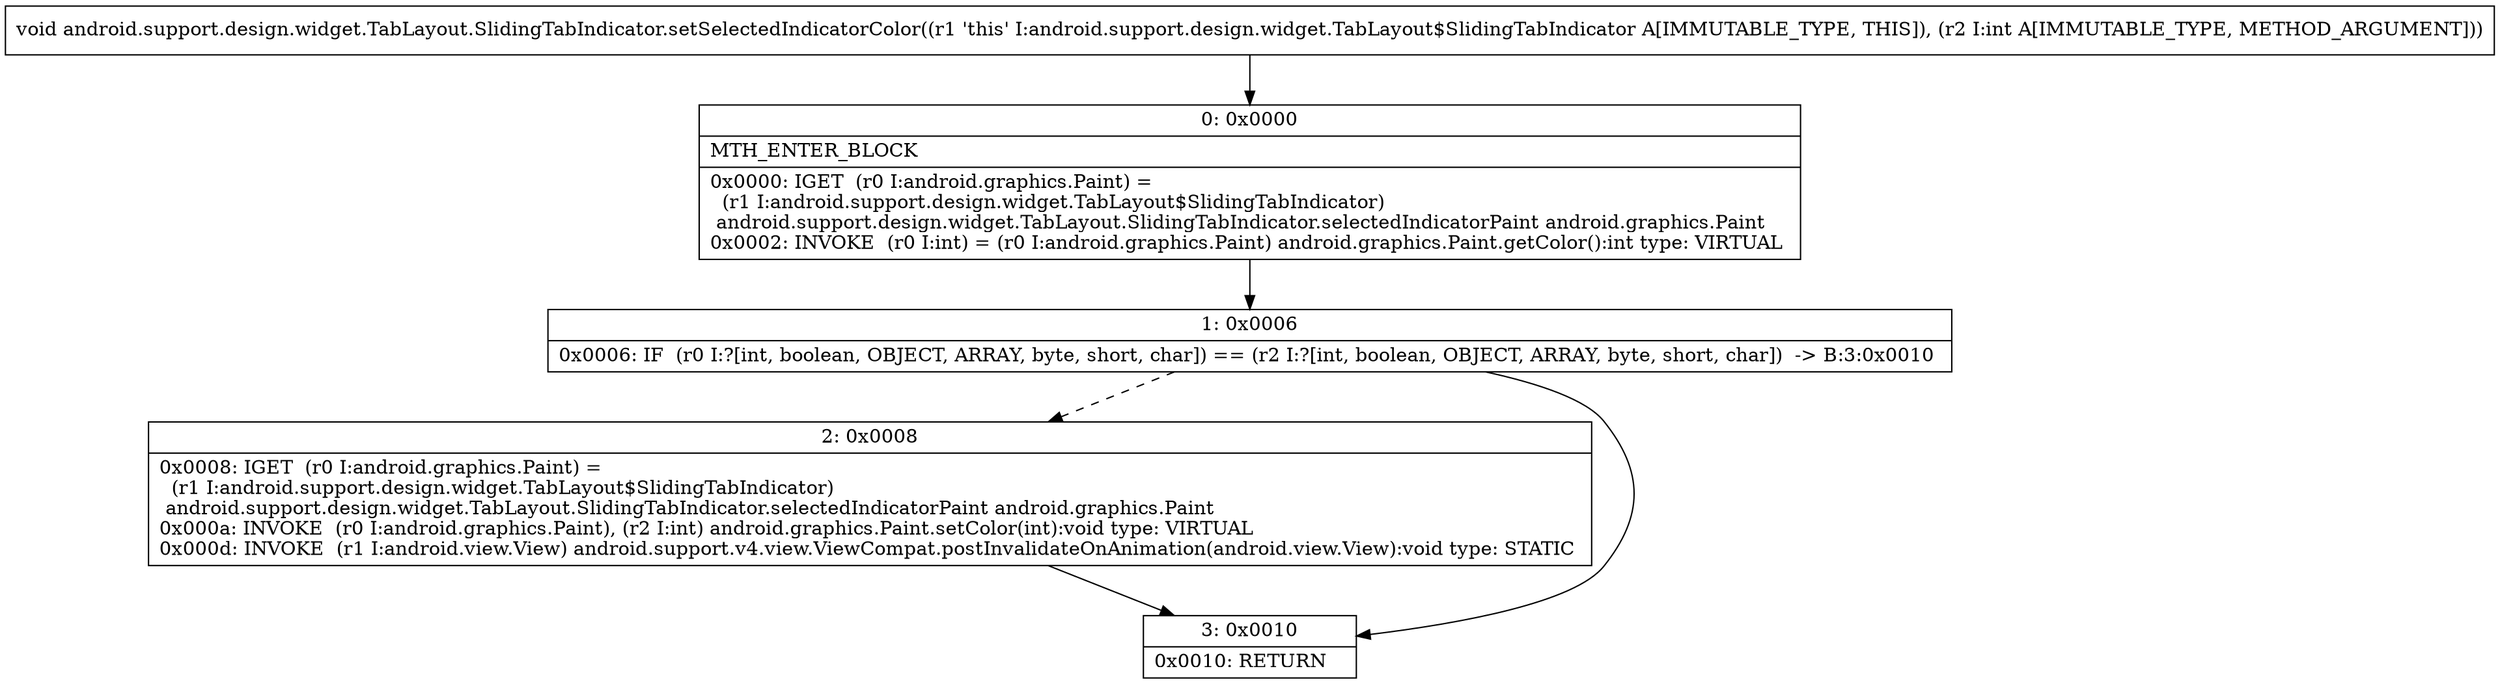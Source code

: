 digraph "CFG forandroid.support.design.widget.TabLayout.SlidingTabIndicator.setSelectedIndicatorColor(I)V" {
Node_0 [shape=record,label="{0\:\ 0x0000|MTH_ENTER_BLOCK\l|0x0000: IGET  (r0 I:android.graphics.Paint) = \l  (r1 I:android.support.design.widget.TabLayout$SlidingTabIndicator)\l android.support.design.widget.TabLayout.SlidingTabIndicator.selectedIndicatorPaint android.graphics.Paint \l0x0002: INVOKE  (r0 I:int) = (r0 I:android.graphics.Paint) android.graphics.Paint.getColor():int type: VIRTUAL \l}"];
Node_1 [shape=record,label="{1\:\ 0x0006|0x0006: IF  (r0 I:?[int, boolean, OBJECT, ARRAY, byte, short, char]) == (r2 I:?[int, boolean, OBJECT, ARRAY, byte, short, char])  \-\> B:3:0x0010 \l}"];
Node_2 [shape=record,label="{2\:\ 0x0008|0x0008: IGET  (r0 I:android.graphics.Paint) = \l  (r1 I:android.support.design.widget.TabLayout$SlidingTabIndicator)\l android.support.design.widget.TabLayout.SlidingTabIndicator.selectedIndicatorPaint android.graphics.Paint \l0x000a: INVOKE  (r0 I:android.graphics.Paint), (r2 I:int) android.graphics.Paint.setColor(int):void type: VIRTUAL \l0x000d: INVOKE  (r1 I:android.view.View) android.support.v4.view.ViewCompat.postInvalidateOnAnimation(android.view.View):void type: STATIC \l}"];
Node_3 [shape=record,label="{3\:\ 0x0010|0x0010: RETURN   \l}"];
MethodNode[shape=record,label="{void android.support.design.widget.TabLayout.SlidingTabIndicator.setSelectedIndicatorColor((r1 'this' I:android.support.design.widget.TabLayout$SlidingTabIndicator A[IMMUTABLE_TYPE, THIS]), (r2 I:int A[IMMUTABLE_TYPE, METHOD_ARGUMENT])) }"];
MethodNode -> Node_0;
Node_0 -> Node_1;
Node_1 -> Node_2[style=dashed];
Node_1 -> Node_3;
Node_2 -> Node_3;
}

